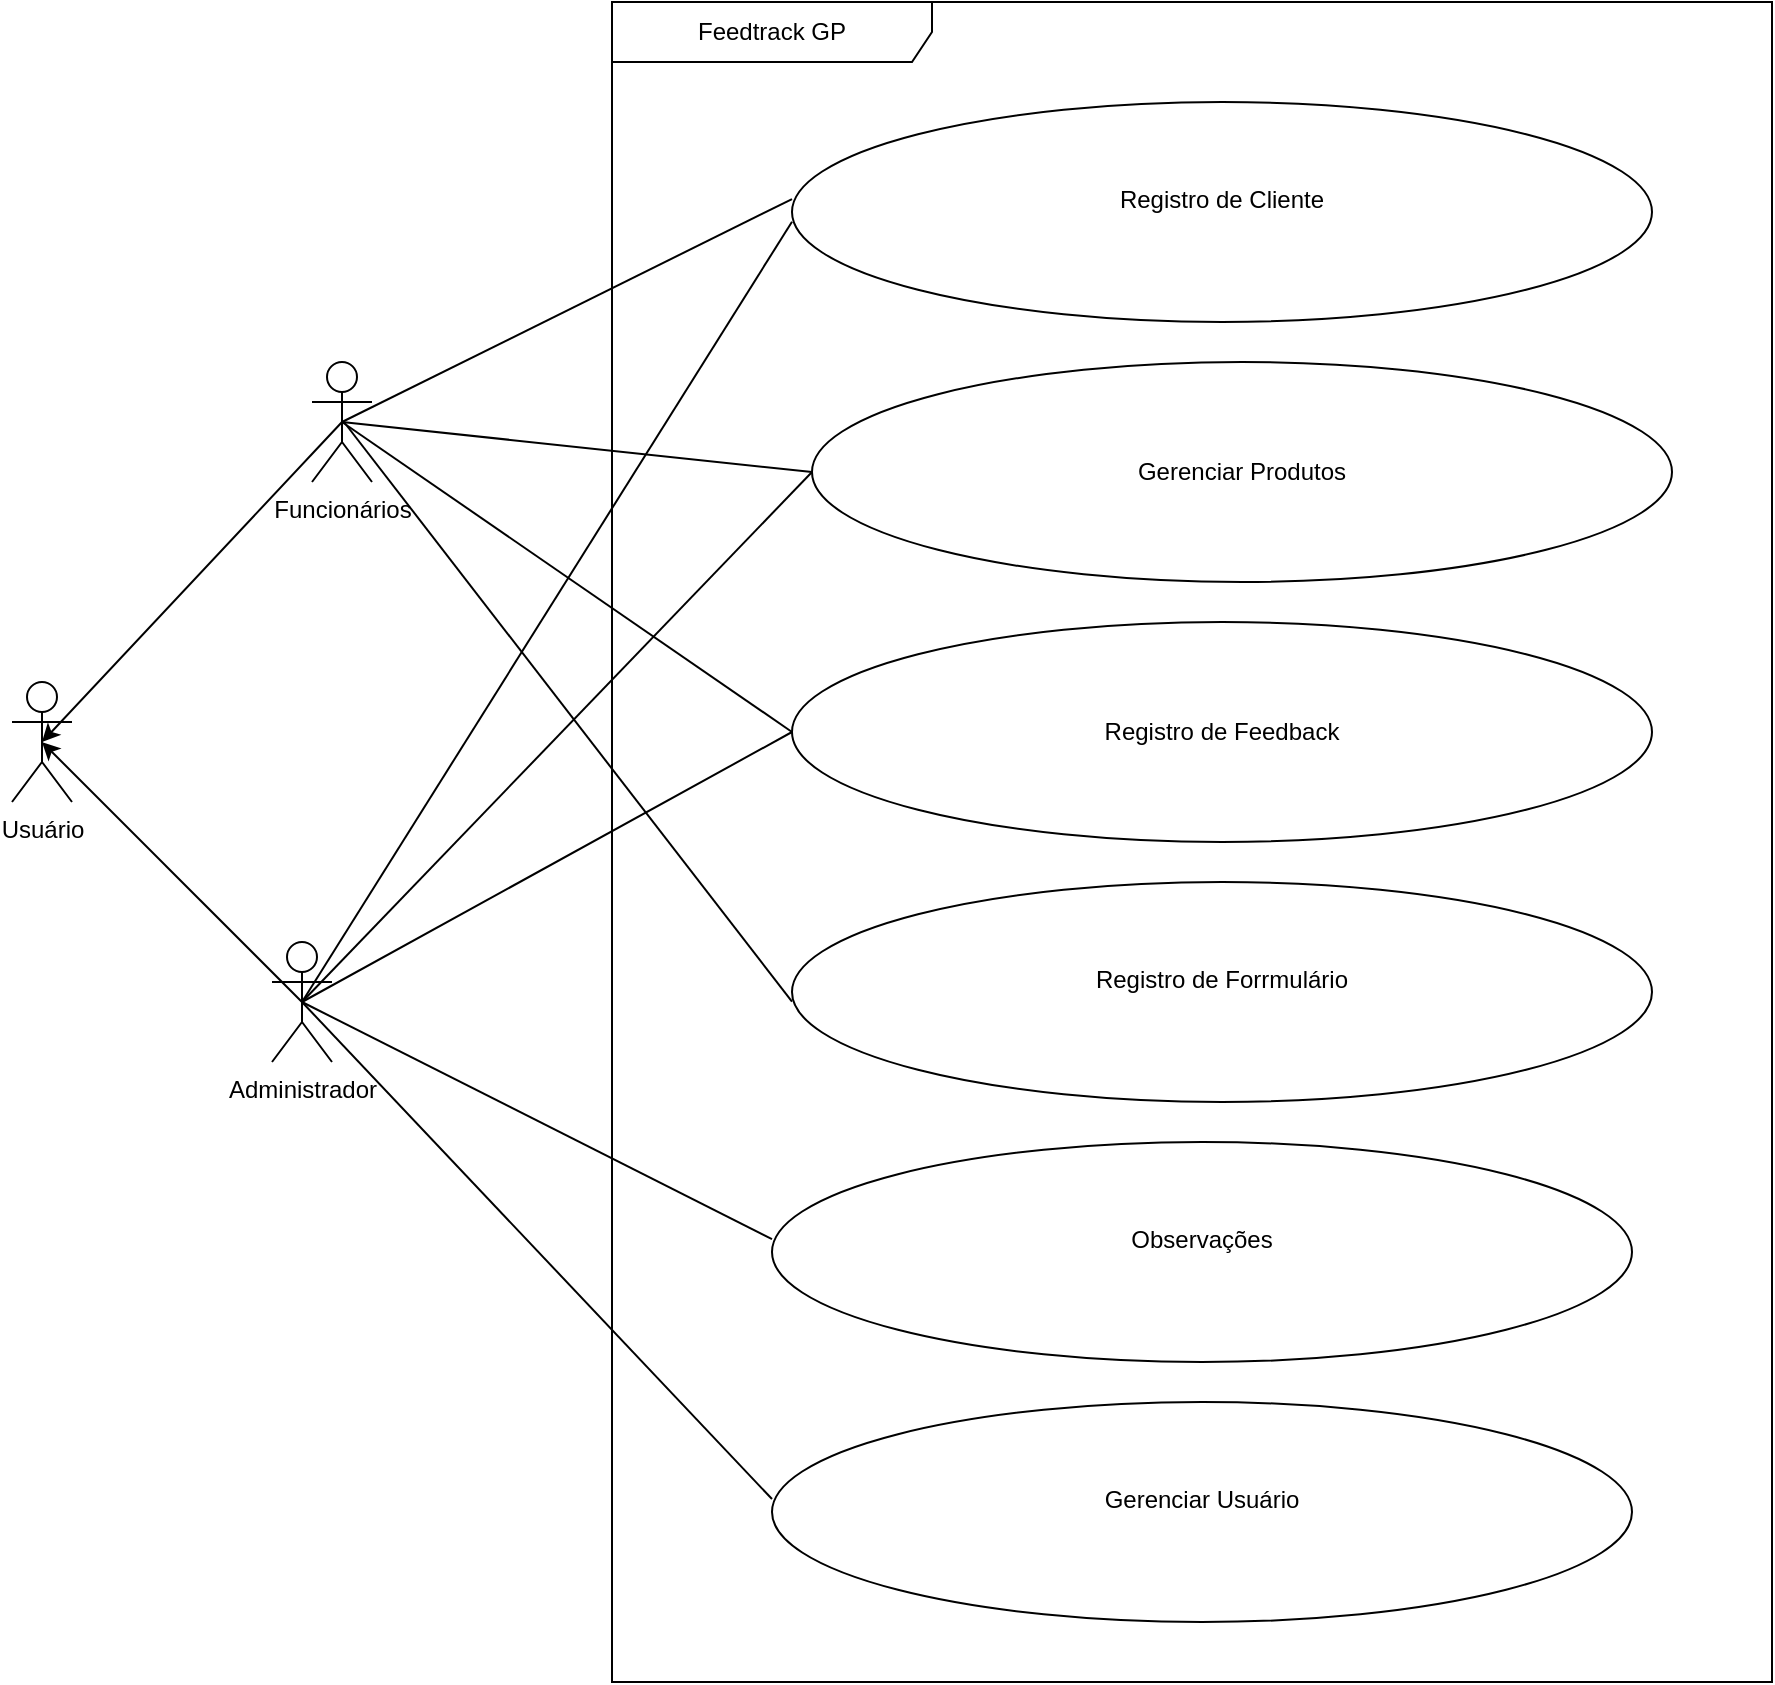 <mxfile>
    <diagram id="Ogp230cFNuVrEqbx9-aM" name="Visão-Geral-Domínio">
        <mxGraphModel dx="1086" dy="594" grid="1" gridSize="10" guides="1" tooltips="1" connect="1" arrows="1" fold="1" page="1" pageScale="1" pageWidth="850" pageHeight="1100" math="0" shadow="0">
            <root>
                <mxCell id="0"/>
                <mxCell id="1" parent="0"/>
                <mxCell id="2" value="Feedtrack GP" style="shape=umlFrame;whiteSpace=wrap;html=1;pointerEvents=0;recursiveResize=0;container=1;collapsible=0;width=160;" parent="1" vertex="1">
                    <mxGeometry x="350" y="200" width="580" height="840" as="geometry"/>
                </mxCell>
                <mxCell id="15" value="" style="shape=ellipse;container=1;horizontal=1;horizontalStack=0;resizeParent=1;resizeParentMax=0;resizeLast=0;html=1;dashed=0;collapsible=0;" parent="2" vertex="1">
                    <mxGeometry x="100" y="180" width="430" height="110" as="geometry"/>
                </mxCell>
                <mxCell id="16" value="Gerenciar Produtos" style="html=1;strokeColor=none;fillColor=none;align=center;verticalAlign=middle;rotatable=0;whiteSpace=wrap;" parent="15" vertex="1">
                    <mxGeometry y="32.352" width="430" height="45.294" as="geometry"/>
                </mxCell>
                <mxCell id="17" value="" style="shape=ellipse;container=1;horizontal=1;horizontalStack=0;resizeParent=1;resizeParentMax=0;resizeLast=0;html=1;dashed=0;collapsible=0;" parent="2" vertex="1">
                    <mxGeometry x="90" y="50" width="430" height="110" as="geometry"/>
                </mxCell>
                <mxCell id="18" value="Registro de Cliente" style="html=1;strokeColor=none;fillColor=none;align=center;verticalAlign=middle;rotatable=0;whiteSpace=wrap;" parent="17" vertex="1">
                    <mxGeometry y="25.882" width="430" height="45.294" as="geometry"/>
                </mxCell>
                <mxCell id="19" value="" style="shape=ellipse;container=1;horizontal=1;horizontalStack=0;resizeParent=1;resizeParentMax=0;resizeLast=0;html=1;dashed=0;collapsible=0;" parent="2" vertex="1">
                    <mxGeometry x="90" y="310" width="430" height="110" as="geometry"/>
                </mxCell>
                <mxCell id="20" value="Registro de Feedback" style="html=1;strokeColor=none;fillColor=none;align=center;verticalAlign=middle;rotatable=0;whiteSpace=wrap;" parent="19" vertex="1">
                    <mxGeometry x="10" y="32.35" width="410" height="45.29" as="geometry"/>
                </mxCell>
                <mxCell id="21" value="" style="shape=ellipse;container=1;horizontal=1;horizontalStack=0;resizeParent=1;resizeParentMax=0;resizeLast=0;html=1;dashed=0;collapsible=0;" parent="2" vertex="1">
                    <mxGeometry x="90" y="440" width="430" height="110" as="geometry"/>
                </mxCell>
                <mxCell id="22" value="Registro de Forrmulário" style="html=1;strokeColor=none;fillColor=none;align=center;verticalAlign=middle;rotatable=0;whiteSpace=wrap;" parent="21" vertex="1">
                    <mxGeometry y="25.882" width="430" height="45.294" as="geometry"/>
                </mxCell>
                <mxCell id="23" value="" style="shape=ellipse;container=1;horizontal=1;horizontalStack=0;resizeParent=1;resizeParentMax=0;resizeLast=0;html=1;dashed=0;collapsible=0;" parent="2" vertex="1">
                    <mxGeometry x="80" y="570" width="430" height="110" as="geometry"/>
                </mxCell>
                <mxCell id="24" value="Observações" style="html=1;strokeColor=none;fillColor=none;align=center;verticalAlign=middle;rotatable=0;whiteSpace=wrap;" parent="23" vertex="1">
                    <mxGeometry y="25.882" width="430" height="45.294" as="geometry"/>
                </mxCell>
                <mxCell id="10" value="" style="shape=ellipse;container=1;horizontal=1;horizontalStack=0;resizeParent=1;resizeParentMax=0;resizeLast=0;html=1;dashed=0;collapsible=0;" parent="2" vertex="1">
                    <mxGeometry x="80" y="700" width="430" height="110" as="geometry"/>
                </mxCell>
                <mxCell id="11" value="Gerenciar Usuário" style="html=1;strokeColor=none;fillColor=none;align=center;verticalAlign=middle;rotatable=0;whiteSpace=wrap;" parent="10" vertex="1">
                    <mxGeometry y="25.882" width="430" height="45.294" as="geometry"/>
                </mxCell>
                <mxCell id="3" value="Administrador&lt;div&gt;&lt;br&gt;&lt;/div&gt;" style="shape=umlActor;verticalLabelPosition=bottom;verticalAlign=top;html=1;" parent="1" vertex="1">
                    <mxGeometry x="180" y="670" width="30" height="60" as="geometry"/>
                </mxCell>
                <mxCell id="4" value="&lt;div&gt;Funcionários&lt;/div&gt;" style="shape=umlActor;verticalLabelPosition=bottom;verticalAlign=top;html=1;" parent="1" vertex="1">
                    <mxGeometry x="200" y="380" width="30" height="60" as="geometry"/>
                </mxCell>
                <mxCell id="7" value="Usuário&lt;div&gt;&lt;br&gt;&lt;/div&gt;" style="shape=umlActor;verticalLabelPosition=bottom;verticalAlign=top;html=1;" parent="1" vertex="1">
                    <mxGeometry x="50" y="540" width="30" height="60" as="geometry"/>
                </mxCell>
                <mxCell id="8" style="edgeStyle=none;html=1;exitX=0.5;exitY=0.5;exitDx=0;exitDy=0;exitPerimeter=0;entryX=0.5;entryY=0.5;entryDx=0;entryDy=0;entryPerimeter=0;endArrow=classic;endFill=1;" parent="1" source="4" target="7" edge="1">
                    <mxGeometry relative="1" as="geometry"/>
                </mxCell>
                <mxCell id="9" style="edgeStyle=none;html=1;exitX=0.5;exitY=0.5;exitDx=0;exitDy=0;exitPerimeter=0;entryX=0.5;entryY=0.5;entryDx=0;entryDy=0;entryPerimeter=0;endArrow=classic;endFill=1;" parent="1" source="3" target="7" edge="1">
                    <mxGeometry relative="1" as="geometry">
                        <mxPoint x="215" y="420" as="sourcePoint"/>
                        <mxPoint x="75" y="580" as="targetPoint"/>
                    </mxGeometry>
                </mxCell>
                <mxCell id="30" style="edgeStyle=none;html=1;exitX=0;exitY=0.5;exitDx=0;exitDy=0;entryX=0.5;entryY=0.5;entryDx=0;entryDy=0;entryPerimeter=0;endArrow=none;endFill=0;" parent="1" source="11" target="3" edge="1">
                    <mxGeometry relative="1" as="geometry"/>
                </mxCell>
                <mxCell id="31" style="edgeStyle=none;html=1;exitX=0;exitY=0.5;exitDx=0;exitDy=0;entryX=0.5;entryY=0.5;entryDx=0;entryDy=0;entryPerimeter=0;endArrow=none;endFill=0;" parent="1" source="18" target="4" edge="1">
                    <mxGeometry relative="1" as="geometry"/>
                </mxCell>
                <mxCell id="32" style="edgeStyle=none;html=1;entryX=0.5;entryY=0.5;entryDx=0;entryDy=0;entryPerimeter=0;endArrow=none;endFill=0;exitX=0;exitY=0.5;exitDx=0;exitDy=0;" parent="1" source="16" target="4" edge="1">
                    <mxGeometry relative="1" as="geometry"/>
                </mxCell>
                <mxCell id="33" style="edgeStyle=none;html=1;entryX=0.5;entryY=0.5;entryDx=0;entryDy=0;entryPerimeter=0;exitX=0;exitY=0.75;exitDx=0;exitDy=0;endArrow=none;endFill=0;" parent="1" source="18" target="3" edge="1">
                    <mxGeometry relative="1" as="geometry"/>
                </mxCell>
                <mxCell id="34" style="edgeStyle=none;html=1;entryX=0.5;entryY=0.5;entryDx=0;entryDy=0;entryPerimeter=0;endArrow=none;endFill=0;exitX=0;exitY=0.5;exitDx=0;exitDy=0;" parent="1" source="19" target="4" edge="1">
                    <mxGeometry relative="1" as="geometry">
                        <mxPoint x="440" y="570" as="sourcePoint"/>
                    </mxGeometry>
                </mxCell>
                <mxCell id="35" style="edgeStyle=none;html=1;entryX=0.5;entryY=0.5;entryDx=0;entryDy=0;entryPerimeter=0;exitX=0;exitY=0.5;exitDx=0;exitDy=0;endArrow=none;endFill=0;" parent="1" source="19" target="3" edge="1">
                    <mxGeometry relative="1" as="geometry"/>
                </mxCell>
                <mxCell id="38" style="edgeStyle=none;html=1;entryX=0.5;entryY=0.5;entryDx=0;entryDy=0;entryPerimeter=0;exitX=0;exitY=0.5;exitDx=0;exitDy=0;endArrow=none;endFill=0;" parent="1" source="16" target="3" edge="1">
                    <mxGeometry relative="1" as="geometry"/>
                </mxCell>
                <mxCell id="39" style="edgeStyle=none;html=1;exitX=0;exitY=0.75;exitDx=0;exitDy=0;endArrow=none;endFill=0;" parent="1" source="22" edge="1">
                    <mxGeometry relative="1" as="geometry">
                        <mxPoint x="216" y="410" as="targetPoint"/>
                    </mxGeometry>
                </mxCell>
                <mxCell id="40" style="edgeStyle=none;html=1;entryX=0.5;entryY=0.5;entryDx=0;entryDy=0;entryPerimeter=0;exitX=0;exitY=0.5;exitDx=0;exitDy=0;endArrow=none;endFill=0;" parent="1" source="24" target="3" edge="1">
                    <mxGeometry relative="1" as="geometry"/>
                </mxCell>
            </root>
        </mxGraphModel>
    </diagram>
    <diagram id="60QMo4iGGCd3Ksd6Dm8v" name="Subdomínio-Gestão_Clientes">
        <mxGraphModel dx="2302" dy="980" grid="1" gridSize="10" guides="1" tooltips="1" connect="1" arrows="1" fold="1" page="1" pageScale="1" pageWidth="850" pageHeight="1100" math="0" shadow="0">
            <root>
                <mxCell id="0"/>
                <mxCell id="1" parent="0"/>
                <mxCell id="TLDfQnZ_Xopkt6newSEb-1" value="&lt;div&gt;Funcionários&lt;/div&gt;" style="shape=umlActor;verticalLabelPosition=bottom;verticalAlign=top;html=1;" parent="1" vertex="1">
                    <mxGeometry x="130" y="230" width="30" height="60" as="geometry"/>
                </mxCell>
                <mxCell id="9u6-SMGlgM0C-FZWu7tn-1" value="Administrador&lt;div&gt;&lt;br&gt;&lt;/div&gt;" style="shape=umlActor;verticalLabelPosition=bottom;verticalAlign=top;html=1;" parent="1" vertex="1">
                    <mxGeometry x="130" y="460" width="30" height="60" as="geometry"/>
                </mxCell>
                <mxCell id="BPRLt1gvi2N8AYVLfHpz-1" value="Subdomínio Gestão_Clien&lt;span style=&quot;background-color: transparent;&quot;&gt;tes&lt;/span&gt;" style="shape=umlFrame;whiteSpace=wrap;html=1;pointerEvents=0;recursiveResize=0;container=1;collapsible=0;width=190;height=30;" parent="1" vertex="1">
                    <mxGeometry x="210" y="90" width="730" height="610" as="geometry"/>
                </mxCell>
                <mxCell id="BPRLt1gvi2N8AYVLfHpz-4" value="" style="shape=ellipse;container=1;horizontal=1;horizontalStack=0;resizeParent=1;resizeParentMax=0;resizeLast=0;html=1;dashed=0;collapsible=0;" parent="BPRLt1gvi2N8AYVLfHpz-1" vertex="1">
                    <mxGeometry x="20" y="240" width="260" height="90" as="geometry"/>
                </mxCell>
                <mxCell id="BPRLt1gvi2N8AYVLfHpz-5" value="Registro de Cliente" style="html=1;strokeColor=none;fillColor=none;align=center;verticalAlign=middle;rotatable=0;whiteSpace=wrap;" parent="BPRLt1gvi2N8AYVLfHpz-4" vertex="1">
                    <mxGeometry x="20" y="26.47" width="240" height="37.06" as="geometry"/>
                </mxCell>
                <mxCell id="BPRLt1gvi2N8AYVLfHpz-27" value="" style="shape=ellipse;container=1;horizontal=1;horizontalStack=0;resizeParent=1;resizeParentMax=0;resizeLast=0;html=1;dashed=0;collapsible=0;" parent="BPRLt1gvi2N8AYVLfHpz-1" vertex="1">
                    <mxGeometry x="370" y="70" width="260" height="90" as="geometry"/>
                </mxCell>
                <mxCell id="BPRLt1gvi2N8AYVLfHpz-28" value="Criar cliente" style="html=1;strokeColor=none;fillColor=none;align=center;verticalAlign=middle;rotatable=0;whiteSpace=wrap;" parent="BPRLt1gvi2N8AYVLfHpz-27" vertex="1">
                    <mxGeometry y="26.466" width="260" height="37.059" as="geometry"/>
                </mxCell>
                <mxCell id="BPRLt1gvi2N8AYVLfHpz-29" value="" style="shape=ellipse;container=1;horizontal=1;horizontalStack=0;resizeParent=1;resizeParentMax=0;resizeLast=0;html=1;dashed=0;collapsible=0;" parent="BPRLt1gvi2N8AYVLfHpz-1" vertex="1">
                    <mxGeometry x="370" y="190" width="260" height="90" as="geometry"/>
                </mxCell>
                <mxCell id="BPRLt1gvi2N8AYVLfHpz-30" value="Recuperar cliente" style="html=1;strokeColor=none;fillColor=none;align=center;verticalAlign=middle;rotatable=0;whiteSpace=wrap;" parent="BPRLt1gvi2N8AYVLfHpz-29" vertex="1">
                    <mxGeometry y="26.466" width="260" height="37.059" as="geometry"/>
                </mxCell>
                <mxCell id="BPRLt1gvi2N8AYVLfHpz-31" value="" style="shape=ellipse;container=1;horizontal=1;horizontalStack=0;resizeParent=1;resizeParentMax=0;resizeLast=0;html=1;dashed=0;collapsible=0;" parent="BPRLt1gvi2N8AYVLfHpz-1" vertex="1">
                    <mxGeometry x="370" y="300" width="260" height="90" as="geometry"/>
                </mxCell>
                <mxCell id="BPRLt1gvi2N8AYVLfHpz-32" value="Atualizar cliente" style="html=1;strokeColor=none;fillColor=none;align=center;verticalAlign=middle;rotatable=0;whiteSpace=wrap;" parent="BPRLt1gvi2N8AYVLfHpz-31" vertex="1">
                    <mxGeometry y="26.466" width="260" height="37.059" as="geometry"/>
                </mxCell>
                <mxCell id="BPRLt1gvi2N8AYVLfHpz-33" value="" style="shape=ellipse;container=1;horizontal=1;horizontalStack=0;resizeParent=1;resizeParentMax=0;resizeLast=0;html=1;dashed=0;collapsible=0;" parent="BPRLt1gvi2N8AYVLfHpz-1" vertex="1">
                    <mxGeometry x="370" y="415" width="260" height="90" as="geometry"/>
                </mxCell>
                <mxCell id="BPRLt1gvi2N8AYVLfHpz-34" value="Deletar cliente" style="html=1;strokeColor=none;fillColor=none;align=center;verticalAlign=middle;rotatable=0;whiteSpace=wrap;" parent="BPRLt1gvi2N8AYVLfHpz-33" vertex="1">
                    <mxGeometry y="26.466" width="260" height="37.059" as="geometry"/>
                </mxCell>
                <mxCell id="BPRLt1gvi2N8AYVLfHpz-35" value="&amp;lt;&amp;lt;extend&amp;gt;&amp;gt;" style="html=1;verticalAlign=bottom;labelBackgroundColor=none;endArrow=open;endFill=0;dashed=1;exitX=0;exitY=0.75;exitDx=0;exitDy=0;entryX=0.723;entryY=0.067;entryDx=0;entryDy=0;entryPerimeter=0;" parent="BPRLt1gvi2N8AYVLfHpz-1" source="BPRLt1gvi2N8AYVLfHpz-28" target="BPRLt1gvi2N8AYVLfHpz-4" edge="1">
                    <mxGeometry width="160" relative="1" as="geometry">
                        <mxPoint x="130" y="250" as="sourcePoint"/>
                        <mxPoint x="290" y="250" as="targetPoint"/>
                    </mxGeometry>
                </mxCell>
                <mxCell id="BPRLt1gvi2N8AYVLfHpz-36" value="&amp;lt;&amp;lt;extend&amp;gt;&amp;gt;" style="html=1;verticalAlign=bottom;labelBackgroundColor=none;endArrow=open;endFill=0;dashed=1;exitX=0;exitY=0.5;exitDx=0;exitDy=0;entryX=0.854;entryY=0.167;entryDx=0;entryDy=0;entryPerimeter=0;" parent="BPRLt1gvi2N8AYVLfHpz-1" source="BPRLt1gvi2N8AYVLfHpz-29" target="BPRLt1gvi2N8AYVLfHpz-4" edge="1">
                    <mxGeometry width="160" relative="1" as="geometry">
                        <mxPoint x="320" y="134" as="sourcePoint"/>
                        <mxPoint x="218" y="256" as="targetPoint"/>
                    </mxGeometry>
                </mxCell>
                <mxCell id="BPRLt1gvi2N8AYVLfHpz-37" value="&amp;lt;&amp;lt;extend&amp;gt;&amp;gt;" style="html=1;verticalAlign=bottom;labelBackgroundColor=none;endArrow=open;endFill=0;dashed=1;exitX=0;exitY=0.5;exitDx=0;exitDy=0;entryX=0.969;entryY=0.733;entryDx=0;entryDy=0;entryPerimeter=0;" parent="BPRLt1gvi2N8AYVLfHpz-1" source="BPRLt1gvi2N8AYVLfHpz-32" target="BPRLt1gvi2N8AYVLfHpz-4" edge="1">
                    <mxGeometry width="160" relative="1" as="geometry">
                        <mxPoint x="330" y="144" as="sourcePoint"/>
                        <mxPoint x="228" y="266" as="targetPoint"/>
                    </mxGeometry>
                </mxCell>
                <mxCell id="BPRLt1gvi2N8AYVLfHpz-38" value="&amp;lt;&amp;lt;extend&amp;gt;&amp;gt;" style="html=1;verticalAlign=bottom;labelBackgroundColor=none;endArrow=open;endFill=0;dashed=1;exitX=0;exitY=0.5;exitDx=0;exitDy=0;entryX=0.85;entryY=0.9;entryDx=0;entryDy=0;entryPerimeter=0;" parent="BPRLt1gvi2N8AYVLfHpz-1" source="BPRLt1gvi2N8AYVLfHpz-34" target="BPRLt1gvi2N8AYVLfHpz-4" edge="1">
                    <mxGeometry width="160" relative="1" as="geometry">
                        <mxPoint x="340" y="154" as="sourcePoint"/>
                        <mxPoint x="238" y="276" as="targetPoint"/>
                    </mxGeometry>
                </mxCell>
                <mxCell id="BPRLt1gvi2N8AYVLfHpz-39" style="edgeStyle=none;html=1;entryX=0.5;entryY=0.5;entryDx=0;entryDy=0;entryPerimeter=0;exitX=0;exitY=0.5;exitDx=0;exitDy=0;endArrow=none;endFill=0;" parent="1" source="BPRLt1gvi2N8AYVLfHpz-4" target="TLDfQnZ_Xopkt6newSEb-1" edge="1">
                    <mxGeometry relative="1" as="geometry"/>
                </mxCell>
                <mxCell id="BPRLt1gvi2N8AYVLfHpz-40" style="edgeStyle=none;html=1;entryX=0.5;entryY=0.5;entryDx=0;entryDy=0;entryPerimeter=0;exitX=0;exitY=0.5;exitDx=0;exitDy=0;endArrow=none;endFill=0;" parent="1" source="BPRLt1gvi2N8AYVLfHpz-4" target="9u6-SMGlgM0C-FZWu7tn-1" edge="1">
                    <mxGeometry relative="1" as="geometry">
                        <mxPoint x="240" y="385" as="sourcePoint"/>
                        <mxPoint x="155" y="270" as="targetPoint"/>
                    </mxGeometry>
                </mxCell>
            </root>
        </mxGraphModel>
    </diagram>
    <diagram id="KkEZVV5sevTK0r5oRL3t" name="Subdomínio-Produtos">
        <mxGraphModel dx="1086" dy="594" grid="1" gridSize="10" guides="1" tooltips="1" connect="1" arrows="1" fold="1" page="1" pageScale="1" pageWidth="850" pageHeight="1100" math="0" shadow="0">
            <root>
                <mxCell id="0"/>
                <mxCell id="1" parent="0"/>
            </root>
        </mxGraphModel>
    </diagram>
    <diagram id="NPJSrmPh0s8holYXsfMD" name="Subdomínio-Feedback">
        <mxGraphModel dx="1086" dy="594" grid="1" gridSize="10" guides="1" tooltips="1" connect="1" arrows="1" fold="1" page="1" pageScale="1" pageWidth="850" pageHeight="1100" math="0" shadow="0">
            <root>
                <mxCell id="0"/>
                <mxCell id="1" parent="0"/>
                <mxCell id="yDrbsiPIxxd4oxRuWaze-1" value="&lt;div&gt;Funcionários&lt;/div&gt;" style="shape=umlActor;verticalLabelPosition=bottom;verticalAlign=top;html=1;" parent="1" vertex="1">
                    <mxGeometry x="50" y="500" width="50" height="74" as="geometry"/>
                </mxCell>
                <mxCell id="yDrbsiPIxxd4oxRuWaze-2" value="Administrador&lt;div&gt;&lt;br&gt;&lt;/div&gt;" style="shape=umlActor;verticalLabelPosition=bottom;verticalAlign=top;html=1;" parent="1" vertex="1">
                    <mxGeometry x="50" y="830" width="50" height="80" as="geometry"/>
                </mxCell>
                <mxCell id="yDrbsiPIxxd4oxRuWaze-3" value="Subdomínio Feedback" style="shape=umlFrame;whiteSpace=wrap;html=1;pointerEvents=0;recursiveResize=0;container=1;collapsible=0;width=190;height=30;" parent="1" vertex="1">
                    <mxGeometry x="210" y="90" width="790" height="1330" as="geometry"/>
                </mxCell>
                <mxCell id="yDrbsiPIxxd4oxRuWaze-4" value="" style="shape=ellipse;container=1;horizontal=1;horizontalStack=0;resizeParent=1;resizeParentMax=0;resizeLast=0;html=1;dashed=0;collapsible=0;" parent="yDrbsiPIxxd4oxRuWaze-3" vertex="1">
                    <mxGeometry x="70" y="263.53" width="260" height="90" as="geometry"/>
                </mxCell>
                <mxCell id="yDrbsiPIxxd4oxRuWaze-5" value="Registro de Feedback" style="html=1;strokeColor=none;fillColor=none;align=center;verticalAlign=middle;rotatable=0;whiteSpace=wrap;" parent="yDrbsiPIxxd4oxRuWaze-4" vertex="1">
                    <mxGeometry x="20" y="26.47" width="220" height="37.06" as="geometry"/>
                </mxCell>
                <mxCell id="yDrbsiPIxxd4oxRuWaze-6" value="" style="shape=ellipse;container=1;horizontal=1;horizontalStack=0;resizeParent=1;resizeParentMax=0;resizeLast=0;html=1;dashed=0;collapsible=0;" parent="yDrbsiPIxxd4oxRuWaze-3" vertex="1">
                    <mxGeometry x="430" y="30" width="260" height="90" as="geometry"/>
                </mxCell>
                <mxCell id="yDrbsiPIxxd4oxRuWaze-7" value="Criar&amp;nbsp;&lt;span style=&quot;color: rgb(0, 0, 0);&quot;&gt;Feedback&lt;/span&gt;" style="html=1;strokeColor=none;fillColor=none;align=center;verticalAlign=middle;rotatable=0;whiteSpace=wrap;" parent="yDrbsiPIxxd4oxRuWaze-6" vertex="1">
                    <mxGeometry y="26.466" width="260" height="37.059" as="geometry"/>
                </mxCell>
                <mxCell id="yDrbsiPIxxd4oxRuWaze-8" value="" style="shape=ellipse;container=1;horizontal=1;horizontalStack=0;resizeParent=1;resizeParentMax=0;resizeLast=0;html=1;dashed=0;collapsible=0;" parent="yDrbsiPIxxd4oxRuWaze-3" vertex="1">
                    <mxGeometry x="430" y="130" width="260" height="90" as="geometry"/>
                </mxCell>
                <mxCell id="yDrbsiPIxxd4oxRuWaze-9" value="Recuperar&amp;nbsp;&lt;span style=&quot;color: rgb(0, 0, 0);&quot;&gt;Feedback&lt;/span&gt;" style="html=1;strokeColor=none;fillColor=none;align=center;verticalAlign=middle;rotatable=0;whiteSpace=wrap;" parent="yDrbsiPIxxd4oxRuWaze-8" vertex="1">
                    <mxGeometry y="26.466" width="260" height="37.059" as="geometry"/>
                </mxCell>
                <mxCell id="yDrbsiPIxxd4oxRuWaze-10" value="" style="shape=ellipse;container=1;horizontal=1;horizontalStack=0;resizeParent=1;resizeParentMax=0;resizeLast=0;html=1;dashed=0;collapsible=0;" parent="yDrbsiPIxxd4oxRuWaze-3" vertex="1">
                    <mxGeometry x="430" y="230" width="260" height="90" as="geometry"/>
                </mxCell>
                <mxCell id="yDrbsiPIxxd4oxRuWaze-11" value="Atualizar&amp;nbsp;&lt;span style=&quot;color: rgb(0, 0, 0);&quot;&gt;Feedback&lt;/span&gt;" style="html=1;strokeColor=none;fillColor=none;align=center;verticalAlign=middle;rotatable=0;whiteSpace=wrap;" parent="yDrbsiPIxxd4oxRuWaze-10" vertex="1">
                    <mxGeometry y="26.466" width="260" height="37.059" as="geometry"/>
                </mxCell>
                <mxCell id="yDrbsiPIxxd4oxRuWaze-12" value="" style="shape=ellipse;container=1;horizontal=1;horizontalStack=0;resizeParent=1;resizeParentMax=0;resizeLast=0;html=1;dashed=0;collapsible=0;" parent="yDrbsiPIxxd4oxRuWaze-3" vertex="1">
                    <mxGeometry x="420" y="330" width="260" height="90" as="geometry"/>
                </mxCell>
                <mxCell id="yDrbsiPIxxd4oxRuWaze-13" value="Deletar&amp;nbsp;&lt;span style=&quot;color: rgb(0, 0, 0);&quot;&gt;Feedback&lt;/span&gt;" style="html=1;strokeColor=none;fillColor=none;align=center;verticalAlign=middle;rotatable=0;whiteSpace=wrap;" parent="yDrbsiPIxxd4oxRuWaze-12" vertex="1">
                    <mxGeometry y="26.466" width="260" height="37.059" as="geometry"/>
                </mxCell>
                <mxCell id="yDrbsiPIxxd4oxRuWaze-14" value="&amp;lt;&amp;lt;extend&amp;gt;&amp;gt;" style="html=1;verticalAlign=bottom;labelBackgroundColor=none;endArrow=open;endFill=0;dashed=1;exitX=0;exitY=0.75;exitDx=0;exitDy=0;entryX=0.793;entryY=0.154;entryDx=0;entryDy=0;entryPerimeter=0;" parent="yDrbsiPIxxd4oxRuWaze-3" source="yDrbsiPIxxd4oxRuWaze-7" target="yDrbsiPIxxd4oxRuWaze-4" edge="1">
                    <mxGeometry width="160" relative="1" as="geometry">
                        <mxPoint x="100" y="40" as="sourcePoint"/>
                        <mxPoint x="260" y="40" as="targetPoint"/>
                    </mxGeometry>
                </mxCell>
                <mxCell id="yDrbsiPIxxd4oxRuWaze-15" value="&amp;lt;&amp;lt;extend&amp;gt;&amp;gt;" style="html=1;verticalAlign=bottom;labelBackgroundColor=none;endArrow=open;endFill=0;dashed=1;exitX=0;exitY=0.5;exitDx=0;exitDy=0;entryX=0.908;entryY=0.246;entryDx=0;entryDy=0;entryPerimeter=0;" parent="yDrbsiPIxxd4oxRuWaze-3" source="yDrbsiPIxxd4oxRuWaze-8" target="yDrbsiPIxxd4oxRuWaze-4" edge="1">
                    <mxGeometry x="0.004" width="160" relative="1" as="geometry">
                        <mxPoint x="290" y="-76" as="sourcePoint"/>
                        <mxPoint x="188" y="46" as="targetPoint"/>
                        <mxPoint as="offset"/>
                    </mxGeometry>
                </mxCell>
                <mxCell id="yDrbsiPIxxd4oxRuWaze-16" value="&amp;lt;&amp;lt;extend&amp;gt;&amp;gt;" style="html=1;verticalAlign=bottom;labelBackgroundColor=none;endArrow=open;endFill=0;dashed=1;exitX=0;exitY=0.5;exitDx=0;exitDy=0;entryX=1;entryY=0.5;entryDx=0;entryDy=0;" parent="yDrbsiPIxxd4oxRuWaze-3" source="yDrbsiPIxxd4oxRuWaze-11" target="yDrbsiPIxxd4oxRuWaze-4" edge="1">
                    <mxGeometry width="160" relative="1" as="geometry">
                        <mxPoint x="300" y="-66" as="sourcePoint"/>
                        <mxPoint x="198" y="56" as="targetPoint"/>
                    </mxGeometry>
                </mxCell>
                <mxCell id="yDrbsiPIxxd4oxRuWaze-17" value="&amp;lt;&amp;lt;extend&amp;gt;&amp;gt;" style="html=1;verticalAlign=bottom;labelBackgroundColor=none;endArrow=open;endFill=0;dashed=1;exitX=0;exitY=0.5;exitDx=0;exitDy=0;entryX=0.924;entryY=0.77;entryDx=0;entryDy=0;entryPerimeter=0;" parent="yDrbsiPIxxd4oxRuWaze-3" source="yDrbsiPIxxd4oxRuWaze-13" target="yDrbsiPIxxd4oxRuWaze-4" edge="1">
                    <mxGeometry width="160" relative="1" as="geometry">
                        <mxPoint x="310" y="-56" as="sourcePoint"/>
                        <mxPoint x="208" y="66" as="targetPoint"/>
                    </mxGeometry>
                </mxCell>
                <mxCell id="XNfMGwLRJ7Np1aKlLclV-1" value="" style="shape=ellipse;container=1;horizontal=1;horizontalStack=0;resizeParent=1;resizeParentMax=0;resizeLast=0;html=1;dashed=0;collapsible=0;" parent="yDrbsiPIxxd4oxRuWaze-3" vertex="1">
                    <mxGeometry x="40" y="1040" width="260" height="90" as="geometry"/>
                </mxCell>
                <mxCell id="XNfMGwLRJ7Np1aKlLclV-2" value="Registro de Relatório" style="html=1;strokeColor=none;fillColor=none;align=center;verticalAlign=middle;rotatable=0;whiteSpace=wrap;" parent="XNfMGwLRJ7Np1aKlLclV-1" vertex="1">
                    <mxGeometry x="25" y="26.47" width="220" height="37.06" as="geometry"/>
                </mxCell>
                <mxCell id="XNfMGwLRJ7Np1aKlLclV-17" value="" style="shape=ellipse;container=1;horizontal=1;horizontalStack=0;resizeParent=1;resizeParentMax=0;resizeLast=0;html=1;dashed=0;collapsible=0;" parent="yDrbsiPIxxd4oxRuWaze-3" vertex="1">
                    <mxGeometry x="400" y="880" width="260" height="90" as="geometry"/>
                </mxCell>
                <mxCell id="XNfMGwLRJ7Np1aKlLclV-18" value="Criar Relatório" style="html=1;strokeColor=none;fillColor=none;align=center;verticalAlign=middle;rotatable=0;whiteSpace=wrap;" parent="XNfMGwLRJ7Np1aKlLclV-17" vertex="1">
                    <mxGeometry y="26.466" width="260" height="37.059" as="geometry"/>
                </mxCell>
                <mxCell id="XNfMGwLRJ7Np1aKlLclV-19" value="" style="shape=ellipse;container=1;horizontal=1;horizontalStack=0;resizeParent=1;resizeParentMax=0;resizeLast=0;html=1;dashed=0;collapsible=0;" parent="yDrbsiPIxxd4oxRuWaze-3" vertex="1">
                    <mxGeometry x="400" y="980" width="260" height="90" as="geometry"/>
                </mxCell>
                <mxCell id="XNfMGwLRJ7Np1aKlLclV-20" value="Recuperar Relatório" style="html=1;strokeColor=none;fillColor=none;align=center;verticalAlign=middle;rotatable=0;whiteSpace=wrap;" parent="XNfMGwLRJ7Np1aKlLclV-19" vertex="1">
                    <mxGeometry y="26.466" width="260" height="37.059" as="geometry"/>
                </mxCell>
                <mxCell id="XNfMGwLRJ7Np1aKlLclV-21" value="" style="shape=ellipse;container=1;horizontal=1;horizontalStack=0;resizeParent=1;resizeParentMax=0;resizeLast=0;html=1;dashed=0;collapsible=0;" parent="yDrbsiPIxxd4oxRuWaze-3" vertex="1">
                    <mxGeometry x="400" y="1080" width="260" height="90" as="geometry"/>
                </mxCell>
                <mxCell id="XNfMGwLRJ7Np1aKlLclV-22" value="Atualizar Relatório" style="html=1;strokeColor=none;fillColor=none;align=center;verticalAlign=middle;rotatable=0;whiteSpace=wrap;" parent="XNfMGwLRJ7Np1aKlLclV-21" vertex="1">
                    <mxGeometry y="26.466" width="260" height="37.059" as="geometry"/>
                </mxCell>
                <mxCell id="XNfMGwLRJ7Np1aKlLclV-23" value="" style="shape=ellipse;container=1;horizontal=1;horizontalStack=0;resizeParent=1;resizeParentMax=0;resizeLast=0;html=1;dashed=0;collapsible=0;" parent="yDrbsiPIxxd4oxRuWaze-3" vertex="1">
                    <mxGeometry x="400" y="1180" width="260" height="90" as="geometry"/>
                </mxCell>
                <mxCell id="XNfMGwLRJ7Np1aKlLclV-24" value="Deletar Relatório" style="html=1;strokeColor=none;fillColor=none;align=center;verticalAlign=middle;rotatable=0;whiteSpace=wrap;" parent="XNfMGwLRJ7Np1aKlLclV-23" vertex="1">
                    <mxGeometry y="26.466" width="260" height="37.059" as="geometry"/>
                </mxCell>
                <mxCell id="XNfMGwLRJ7Np1aKlLclV-25" value="&amp;lt;&amp;lt;extend&amp;gt;&amp;gt;" style="html=1;verticalAlign=bottom;labelBackgroundColor=none;endArrow=open;endFill=0;dashed=1;exitX=0;exitY=0.75;exitDx=0;exitDy=0;entryX=0.792;entryY=0.058;entryDx=0;entryDy=0;entryPerimeter=0;" parent="yDrbsiPIxxd4oxRuWaze-3" source="XNfMGwLRJ7Np1aKlLclV-18" target="XNfMGwLRJ7Np1aKlLclV-1" edge="1">
                    <mxGeometry width="160" relative="1" as="geometry">
                        <mxPoint x="70" y="890" as="sourcePoint"/>
                        <mxPoint x="246" y="1127" as="targetPoint"/>
                    </mxGeometry>
                </mxCell>
                <mxCell id="XNfMGwLRJ7Np1aKlLclV-26" value="&amp;lt;&amp;lt;extend&amp;gt;&amp;gt;" style="html=1;verticalAlign=bottom;labelBackgroundColor=none;endArrow=open;endFill=0;dashed=1;exitX=0;exitY=0.5;exitDx=0;exitDy=0;entryX=0.95;entryY=0.291;entryDx=0;entryDy=0;entryPerimeter=0;" parent="yDrbsiPIxxd4oxRuWaze-3" source="XNfMGwLRJ7Np1aKlLclV-19" target="XNfMGwLRJ7Np1aKlLclV-1" edge="1">
                    <mxGeometry x="0.004" width="160" relative="1" as="geometry">
                        <mxPoint x="260" y="774" as="sourcePoint"/>
                        <mxPoint x="276" y="1136" as="targetPoint"/>
                        <mxPoint as="offset"/>
                    </mxGeometry>
                </mxCell>
                <mxCell id="XNfMGwLRJ7Np1aKlLclV-27" value="&amp;lt;&amp;lt;extend&amp;gt;&amp;gt;" style="html=1;verticalAlign=bottom;labelBackgroundColor=none;endArrow=open;endFill=0;dashed=1;exitX=0;exitY=0.5;exitDx=0;exitDy=0;entryX=1;entryY=0.5;entryDx=0;entryDy=0;" parent="yDrbsiPIxxd4oxRuWaze-3" source="XNfMGwLRJ7Np1aKlLclV-22" target="XNfMGwLRJ7Np1aKlLclV-1" edge="1">
                    <mxGeometry width="160" relative="1" as="geometry">
                        <mxPoint x="270" y="784" as="sourcePoint"/>
                        <mxPoint x="300" y="1159" as="targetPoint"/>
                    </mxGeometry>
                </mxCell>
                <mxCell id="XNfMGwLRJ7Np1aKlLclV-28" value="&amp;lt;&amp;lt;extend&amp;gt;&amp;gt;" style="html=1;verticalAlign=bottom;labelBackgroundColor=none;endArrow=open;endFill=0;dashed=1;exitX=0;exitY=0.5;exitDx=0;exitDy=0;entryX=0.847;entryY=0.873;entryDx=0;entryDy=0;entryPerimeter=0;" parent="yDrbsiPIxxd4oxRuWaze-3" source="XNfMGwLRJ7Np1aKlLclV-24" target="XNfMGwLRJ7Np1aKlLclV-1" edge="1">
                    <mxGeometry width="160" relative="1" as="geometry">
                        <mxPoint x="280" y="794" as="sourcePoint"/>
                        <mxPoint x="280" y="1183" as="targetPoint"/>
                    </mxGeometry>
                </mxCell>
                <mxCell id="yDrbsiPIxxd4oxRuWaze-18" style="edgeStyle=none;html=1;entryX=0.5;entryY=0.5;entryDx=0;entryDy=0;entryPerimeter=0;exitX=0;exitY=0.5;exitDx=0;exitDy=0;endArrow=none;endFill=0;" parent="1" source="yDrbsiPIxxd4oxRuWaze-4" target="yDrbsiPIxxd4oxRuWaze-1" edge="1">
                    <mxGeometry relative="1" as="geometry"/>
                </mxCell>
                <mxCell id="yDrbsiPIxxd4oxRuWaze-19" style="edgeStyle=none;html=1;entryX=0.5;entryY=0.5;entryDx=0;entryDy=0;entryPerimeter=0;exitX=0;exitY=0.5;exitDx=0;exitDy=0;endArrow=none;endFill=0;" parent="1" source="yDrbsiPIxxd4oxRuWaze-4" target="yDrbsiPIxxd4oxRuWaze-2" edge="1">
                    <mxGeometry relative="1" as="geometry">
                        <mxPoint x="240" y="501" as="sourcePoint"/>
                        <mxPoint x="155" y="386" as="targetPoint"/>
                    </mxGeometry>
                </mxCell>
                <mxCell id="XNfMGwLRJ7Np1aKlLclV-29" style="edgeStyle=none;html=1;entryX=0.5;entryY=0.5;entryDx=0;entryDy=0;entryPerimeter=0;exitX=0;exitY=0.5;exitDx=0;exitDy=0;endArrow=none;endFill=0;" parent="1" source="XNfMGwLRJ7Np1aKlLclV-1" target="yDrbsiPIxxd4oxRuWaze-2" edge="1">
                    <mxGeometry relative="1" as="geometry">
                        <mxPoint x="290" y="409" as="sourcePoint"/>
                        <mxPoint x="125" y="756" as="targetPoint"/>
                    </mxGeometry>
                </mxCell>
                <mxCell id="XNfMGwLRJ7Np1aKlLclV-30" value="" style="shape=ellipse;container=1;horizontal=1;horizontalStack=0;resizeParent=1;resizeParentMax=0;resizeLast=0;html=1;dashed=0;collapsible=0;" parent="1" vertex="1">
                    <mxGeometry x="250" y="700" width="260" height="90" as="geometry"/>
                </mxCell>
                <mxCell id="XNfMGwLRJ7Np1aKlLclV-31" value="Registro de Campanha" style="html=1;strokeColor=none;fillColor=none;align=center;verticalAlign=middle;rotatable=0;whiteSpace=wrap;" parent="XNfMGwLRJ7Np1aKlLclV-30" vertex="1">
                    <mxGeometry x="25" y="26.47" width="220" height="37.06" as="geometry"/>
                </mxCell>
                <mxCell id="XNfMGwLRJ7Np1aKlLclV-32" value="" style="shape=ellipse;container=1;horizontal=1;horizontalStack=0;resizeParent=1;resizeParentMax=0;resizeLast=0;html=1;dashed=0;collapsible=0;" parent="1" vertex="1">
                    <mxGeometry x="610" y="540" width="260" height="90" as="geometry"/>
                </mxCell>
                <mxCell id="XNfMGwLRJ7Np1aKlLclV-33" value="Criar Campanha" style="html=1;strokeColor=none;fillColor=none;align=center;verticalAlign=middle;rotatable=0;whiteSpace=wrap;" parent="XNfMGwLRJ7Np1aKlLclV-32" vertex="1">
                    <mxGeometry y="26.466" width="260" height="37.059" as="geometry"/>
                </mxCell>
                <mxCell id="XNfMGwLRJ7Np1aKlLclV-34" value="" style="shape=ellipse;container=1;horizontal=1;horizontalStack=0;resizeParent=1;resizeParentMax=0;resizeLast=0;html=1;dashed=0;collapsible=0;" parent="1" vertex="1">
                    <mxGeometry x="610" y="640" width="260" height="90" as="geometry"/>
                </mxCell>
                <mxCell id="XNfMGwLRJ7Np1aKlLclV-35" value="Recuperar Campanha" style="html=1;strokeColor=none;fillColor=none;align=center;verticalAlign=middle;rotatable=0;whiteSpace=wrap;" parent="XNfMGwLRJ7Np1aKlLclV-34" vertex="1">
                    <mxGeometry y="26.466" width="260" height="37.059" as="geometry"/>
                </mxCell>
                <mxCell id="XNfMGwLRJ7Np1aKlLclV-36" value="" style="shape=ellipse;container=1;horizontal=1;horizontalStack=0;resizeParent=1;resizeParentMax=0;resizeLast=0;html=1;dashed=0;collapsible=0;" parent="1" vertex="1">
                    <mxGeometry x="610" y="740" width="260" height="90" as="geometry"/>
                </mxCell>
                <mxCell id="XNfMGwLRJ7Np1aKlLclV-37" value="Atualizar Campanha" style="html=1;strokeColor=none;fillColor=none;align=center;verticalAlign=middle;rotatable=0;whiteSpace=wrap;" parent="XNfMGwLRJ7Np1aKlLclV-36" vertex="1">
                    <mxGeometry y="26.466" width="260" height="37.059" as="geometry"/>
                </mxCell>
                <mxCell id="XNfMGwLRJ7Np1aKlLclV-38" value="" style="shape=ellipse;container=1;horizontal=1;horizontalStack=0;resizeParent=1;resizeParentMax=0;resizeLast=0;html=1;dashed=0;collapsible=0;" parent="1" vertex="1">
                    <mxGeometry x="610" y="840" width="260" height="90" as="geometry"/>
                </mxCell>
                <mxCell id="XNfMGwLRJ7Np1aKlLclV-39" value="Deletar Campanha" style="html=1;strokeColor=none;fillColor=none;align=center;verticalAlign=middle;rotatable=0;whiteSpace=wrap;" parent="XNfMGwLRJ7Np1aKlLclV-38" vertex="1">
                    <mxGeometry y="26.466" width="260" height="37.059" as="geometry"/>
                </mxCell>
                <mxCell id="XNfMGwLRJ7Np1aKlLclV-40" value="&amp;lt;&amp;lt;extend&amp;gt;&amp;gt;" style="html=1;verticalAlign=bottom;labelBackgroundColor=none;endArrow=open;endFill=0;dashed=1;exitX=0;exitY=0.75;exitDx=0;exitDy=0;entryX=0.792;entryY=0.058;entryDx=0;entryDy=0;entryPerimeter=0;" parent="1" source="XNfMGwLRJ7Np1aKlLclV-33" target="XNfMGwLRJ7Np1aKlLclV-30" edge="1">
                    <mxGeometry width="160" relative="1" as="geometry">
                        <mxPoint x="280" y="550" as="sourcePoint"/>
                        <mxPoint x="456" y="787" as="targetPoint"/>
                    </mxGeometry>
                </mxCell>
                <mxCell id="XNfMGwLRJ7Np1aKlLclV-41" value="&amp;lt;&amp;lt;extend&amp;gt;&amp;gt;" style="html=1;verticalAlign=bottom;labelBackgroundColor=none;endArrow=open;endFill=0;dashed=1;exitX=0;exitY=0.5;exitDx=0;exitDy=0;entryX=0.95;entryY=0.291;entryDx=0;entryDy=0;entryPerimeter=0;" parent="1" source="XNfMGwLRJ7Np1aKlLclV-34" target="XNfMGwLRJ7Np1aKlLclV-30" edge="1">
                    <mxGeometry x="0.004" width="160" relative="1" as="geometry">
                        <mxPoint x="470" y="434" as="sourcePoint"/>
                        <mxPoint x="486" y="796" as="targetPoint"/>
                        <mxPoint as="offset"/>
                    </mxGeometry>
                </mxCell>
                <mxCell id="XNfMGwLRJ7Np1aKlLclV-42" value="&amp;lt;&amp;lt;extend&amp;gt;&amp;gt;" style="html=1;verticalAlign=bottom;labelBackgroundColor=none;endArrow=open;endFill=0;dashed=1;exitX=0;exitY=0.5;exitDx=0;exitDy=0;entryX=1;entryY=0.5;entryDx=0;entryDy=0;" parent="1" source="XNfMGwLRJ7Np1aKlLclV-37" target="XNfMGwLRJ7Np1aKlLclV-30" edge="1">
                    <mxGeometry width="160" relative="1" as="geometry">
                        <mxPoint x="480" y="444" as="sourcePoint"/>
                        <mxPoint x="510" y="819" as="targetPoint"/>
                    </mxGeometry>
                </mxCell>
                <mxCell id="XNfMGwLRJ7Np1aKlLclV-43" value="&amp;lt;&amp;lt;extend&amp;gt;&amp;gt;" style="html=1;verticalAlign=bottom;labelBackgroundColor=none;endArrow=open;endFill=0;dashed=1;exitX=0;exitY=0.5;exitDx=0;exitDy=0;entryX=0.847;entryY=0.873;entryDx=0;entryDy=0;entryPerimeter=0;" parent="1" source="XNfMGwLRJ7Np1aKlLclV-39" target="XNfMGwLRJ7Np1aKlLclV-30" edge="1">
                    <mxGeometry width="160" relative="1" as="geometry">
                        <mxPoint x="490" y="454" as="sourcePoint"/>
                        <mxPoint x="490" y="843" as="targetPoint"/>
                    </mxGeometry>
                </mxCell>
                <mxCell id="XNfMGwLRJ7Np1aKlLclV-44" style="edgeStyle=none;html=1;entryX=0.5;entryY=0.5;entryDx=0;entryDy=0;entryPerimeter=0;exitX=0;exitY=0.5;exitDx=0;exitDy=0;endArrow=none;endFill=0;" parent="1" source="XNfMGwLRJ7Np1aKlLclV-30" target="yDrbsiPIxxd4oxRuWaze-1" edge="1">
                    <mxGeometry relative="1" as="geometry">
                        <mxPoint x="290" y="409" as="sourcePoint"/>
                        <mxPoint x="125" y="506" as="targetPoint"/>
                    </mxGeometry>
                </mxCell>
                <mxCell id="XNfMGwLRJ7Np1aKlLclV-45" style="edgeStyle=none;html=1;entryX=0.5;entryY=0.5;entryDx=0;entryDy=0;entryPerimeter=0;exitX=0;exitY=0.5;exitDx=0;exitDy=0;endArrow=none;endFill=0;" parent="1" source="XNfMGwLRJ7Np1aKlLclV-30" target="yDrbsiPIxxd4oxRuWaze-2" edge="1">
                    <mxGeometry relative="1" as="geometry">
                        <mxPoint x="290" y="409" as="sourcePoint"/>
                        <mxPoint x="125" y="890" as="targetPoint"/>
                    </mxGeometry>
                </mxCell>
            </root>
        </mxGraphModel>
    </diagram>
    <diagram id="sMMzqxYam4f158V5V8tY" name="Subdomínio-Formulário">
        <mxGraphModel dx="775" dy="588" grid="1" gridSize="10" guides="1" tooltips="1" connect="1" arrows="1" fold="1" page="1" pageScale="1" pageWidth="850" pageHeight="1100" math="0" shadow="0">
            <root>
                <mxCell id="0"/>
                <mxCell id="1" parent="0"/>
                <mxCell id="SAJOazQFFOp8O49HAVbE-1" value="&lt;div&gt;Funcionários&lt;/div&gt;" style="shape=umlActor;verticalLabelPosition=bottom;verticalAlign=top;html=1;" parent="1" vertex="1">
                    <mxGeometry x="130" y="230" width="30" height="60" as="geometry"/>
                </mxCell>
                <mxCell id="SAJOazQFFOp8O49HAVbE-2" value="Administrador&lt;div&gt;&lt;br&gt;&lt;/div&gt;" style="shape=umlActor;verticalLabelPosition=bottom;verticalAlign=top;html=1;" parent="1" vertex="1">
                    <mxGeometry x="130" y="460" width="30" height="60" as="geometry"/>
                </mxCell>
                <mxCell id="SAJOazQFFOp8O49HAVbE-3" value="Subdomínio Formulario" style="shape=umlFrame;whiteSpace=wrap;html=1;pointerEvents=0;recursiveResize=0;container=1;collapsible=0;width=190;height=30;" parent="1" vertex="1">
                    <mxGeometry x="210" y="90" width="730" height="610" as="geometry"/>
                </mxCell>
                <mxCell id="SAJOazQFFOp8O49HAVbE-4" value="" style="shape=ellipse;container=1;horizontal=1;horizontalStack=0;resizeParent=1;resizeParentMax=0;resizeLast=0;html=1;dashed=0;collapsible=0;" parent="SAJOazQFFOp8O49HAVbE-3" vertex="1">
                    <mxGeometry x="20" y="240" width="260" height="90" as="geometry"/>
                </mxCell>
                <mxCell id="SAJOazQFFOp8O49HAVbE-5" value="Registro de Formulario" style="html=1;strokeColor=none;fillColor=none;align=center;verticalAlign=middle;rotatable=0;whiteSpace=wrap;" parent="SAJOazQFFOp8O49HAVbE-4" vertex="1">
                    <mxGeometry x="20" y="26.47" width="240" height="37.06" as="geometry"/>
                </mxCell>
                <mxCell id="SAJOazQFFOp8O49HAVbE-6" value="" style="shape=ellipse;container=1;horizontal=1;horizontalStack=0;resizeParent=1;resizeParentMax=0;resizeLast=0;html=1;dashed=0;collapsible=0;" parent="SAJOazQFFOp8O49HAVbE-3" vertex="1">
                    <mxGeometry x="370" y="70" width="260" height="90" as="geometry"/>
                </mxCell>
                <mxCell id="SAJOazQFFOp8O49HAVbE-7" value="Criar Formulario" style="html=1;strokeColor=none;fillColor=none;align=center;verticalAlign=middle;rotatable=0;whiteSpace=wrap;" parent="SAJOazQFFOp8O49HAVbE-6" vertex="1">
                    <mxGeometry y="26.466" width="260" height="37.059" as="geometry"/>
                </mxCell>
                <mxCell id="SAJOazQFFOp8O49HAVbE-8" value="" style="shape=ellipse;container=1;horizontal=1;horizontalStack=0;resizeParent=1;resizeParentMax=0;resizeLast=0;html=1;dashed=0;collapsible=0;" parent="SAJOazQFFOp8O49HAVbE-3" vertex="1">
                    <mxGeometry x="370" y="190" width="260" height="90" as="geometry"/>
                </mxCell>
                <mxCell id="SAJOazQFFOp8O49HAVbE-9" value="Recuperar&amp;nbsp;&lt;span style=&quot;color: rgb(0, 0, 0);&quot;&gt;Formulario&lt;/span&gt;" style="html=1;strokeColor=none;fillColor=none;align=center;verticalAlign=middle;rotatable=0;whiteSpace=wrap;" parent="SAJOazQFFOp8O49HAVbE-8" vertex="1">
                    <mxGeometry y="26.466" width="260" height="37.059" as="geometry"/>
                </mxCell>
                <mxCell id="SAJOazQFFOp8O49HAVbE-10" value="" style="shape=ellipse;container=1;horizontal=1;horizontalStack=0;resizeParent=1;resizeParentMax=0;resizeLast=0;html=1;dashed=0;collapsible=0;" parent="SAJOazQFFOp8O49HAVbE-3" vertex="1">
                    <mxGeometry x="370" y="300" width="260" height="90" as="geometry"/>
                </mxCell>
                <mxCell id="SAJOazQFFOp8O49HAVbE-11" value="Atualizar&amp;nbsp;&lt;span style=&quot;color: rgb(0, 0, 0);&quot;&gt;Formulario&lt;/span&gt;" style="html=1;strokeColor=none;fillColor=none;align=center;verticalAlign=middle;rotatable=0;whiteSpace=wrap;" parent="SAJOazQFFOp8O49HAVbE-10" vertex="1">
                    <mxGeometry y="26.466" width="260" height="37.059" as="geometry"/>
                </mxCell>
                <mxCell id="SAJOazQFFOp8O49HAVbE-12" value="" style="shape=ellipse;container=1;horizontal=1;horizontalStack=0;resizeParent=1;resizeParentMax=0;resizeLast=0;html=1;dashed=0;collapsible=0;" parent="SAJOazQFFOp8O49HAVbE-3" vertex="1">
                    <mxGeometry x="370" y="415" width="260" height="90" as="geometry"/>
                </mxCell>
                <mxCell id="SAJOazQFFOp8O49HAVbE-13" value="Deletar&amp;nbsp;&lt;span style=&quot;color: rgb(0, 0, 0);&quot;&gt;Formulario&lt;/span&gt;" style="html=1;strokeColor=none;fillColor=none;align=center;verticalAlign=middle;rotatable=0;whiteSpace=wrap;" parent="SAJOazQFFOp8O49HAVbE-12" vertex="1">
                    <mxGeometry y="26.466" width="260" height="37.059" as="geometry"/>
                </mxCell>
                <mxCell id="SAJOazQFFOp8O49HAVbE-14" value="&amp;lt;&amp;lt;extend&amp;gt;&amp;gt;" style="html=1;verticalAlign=bottom;labelBackgroundColor=none;endArrow=open;endFill=0;dashed=1;exitX=0;exitY=0.75;exitDx=0;exitDy=0;entryX=0.723;entryY=0.067;entryDx=0;entryDy=0;entryPerimeter=0;" parent="SAJOazQFFOp8O49HAVbE-3" source="SAJOazQFFOp8O49HAVbE-7" target="SAJOazQFFOp8O49HAVbE-4" edge="1">
                    <mxGeometry width="160" relative="1" as="geometry">
                        <mxPoint x="130" y="250" as="sourcePoint"/>
                        <mxPoint x="290" y="250" as="targetPoint"/>
                    </mxGeometry>
                </mxCell>
                <mxCell id="SAJOazQFFOp8O49HAVbE-15" value="&amp;lt;&amp;lt;extend&amp;gt;&amp;gt;" style="html=1;verticalAlign=bottom;labelBackgroundColor=none;endArrow=open;endFill=0;dashed=1;exitX=0;exitY=0.5;exitDx=0;exitDy=0;entryX=0.854;entryY=0.167;entryDx=0;entryDy=0;entryPerimeter=0;" parent="SAJOazQFFOp8O49HAVbE-3" source="SAJOazQFFOp8O49HAVbE-8" target="SAJOazQFFOp8O49HAVbE-4" edge="1">
                    <mxGeometry width="160" relative="1" as="geometry">
                        <mxPoint x="320" y="134" as="sourcePoint"/>
                        <mxPoint x="218" y="256" as="targetPoint"/>
                    </mxGeometry>
                </mxCell>
                <mxCell id="SAJOazQFFOp8O49HAVbE-16" value="&amp;lt;&amp;lt;extend&amp;gt;&amp;gt;" style="html=1;verticalAlign=bottom;labelBackgroundColor=none;endArrow=open;endFill=0;dashed=1;exitX=0;exitY=0.5;exitDx=0;exitDy=0;entryX=0.969;entryY=0.733;entryDx=0;entryDy=0;entryPerimeter=0;" parent="SAJOazQFFOp8O49HAVbE-3" source="SAJOazQFFOp8O49HAVbE-11" target="SAJOazQFFOp8O49HAVbE-4" edge="1">
                    <mxGeometry width="160" relative="1" as="geometry">
                        <mxPoint x="330" y="144" as="sourcePoint"/>
                        <mxPoint x="228" y="266" as="targetPoint"/>
                    </mxGeometry>
                </mxCell>
                <mxCell id="SAJOazQFFOp8O49HAVbE-17" value="&amp;lt;&amp;lt;extend&amp;gt;&amp;gt;" style="html=1;verticalAlign=bottom;labelBackgroundColor=none;endArrow=open;endFill=0;dashed=1;exitX=0;exitY=0.5;exitDx=0;exitDy=0;entryX=0.85;entryY=0.9;entryDx=0;entryDy=0;entryPerimeter=0;" parent="SAJOazQFFOp8O49HAVbE-3" source="SAJOazQFFOp8O49HAVbE-13" target="SAJOazQFFOp8O49HAVbE-4" edge="1">
                    <mxGeometry width="160" relative="1" as="geometry">
                        <mxPoint x="340" y="154" as="sourcePoint"/>
                        <mxPoint x="238" y="276" as="targetPoint"/>
                    </mxGeometry>
                </mxCell>
                <mxCell id="SAJOazQFFOp8O49HAVbE-18" style="edgeStyle=none;html=1;entryX=0.5;entryY=0.5;entryDx=0;entryDy=0;entryPerimeter=0;exitX=0;exitY=0.5;exitDx=0;exitDy=0;endArrow=none;endFill=0;" parent="1" source="SAJOazQFFOp8O49HAVbE-4" target="SAJOazQFFOp8O49HAVbE-1" edge="1">
                    <mxGeometry relative="1" as="geometry"/>
                </mxCell>
                <mxCell id="SAJOazQFFOp8O49HAVbE-19" style="edgeStyle=none;html=1;entryX=0.5;entryY=0.5;entryDx=0;entryDy=0;entryPerimeter=0;exitX=0;exitY=0.5;exitDx=0;exitDy=0;endArrow=none;endFill=0;" parent="1" source="SAJOazQFFOp8O49HAVbE-4" target="SAJOazQFFOp8O49HAVbE-2" edge="1">
                    <mxGeometry relative="1" as="geometry">
                        <mxPoint x="240" y="385" as="sourcePoint"/>
                        <mxPoint x="155" y="270" as="targetPoint"/>
                    </mxGeometry>
                </mxCell>
            </root>
        </mxGraphModel>
    </diagram>
    <diagram id="u0Pys8OKiqK_ye9eLoKc" name="Subdomínio-Gestão_Funcionários">
        <mxGraphModel dx="1381" dy="801" grid="1" gridSize="10" guides="1" tooltips="1" connect="1" arrows="1" fold="1" page="1" pageScale="1" pageWidth="850" pageHeight="1100" math="0" shadow="0">
            <root>
                <mxCell id="0"/>
                <mxCell id="1" parent="0"/>
            </root>
        </mxGraphModel>
    </diagram>
</mxfile>